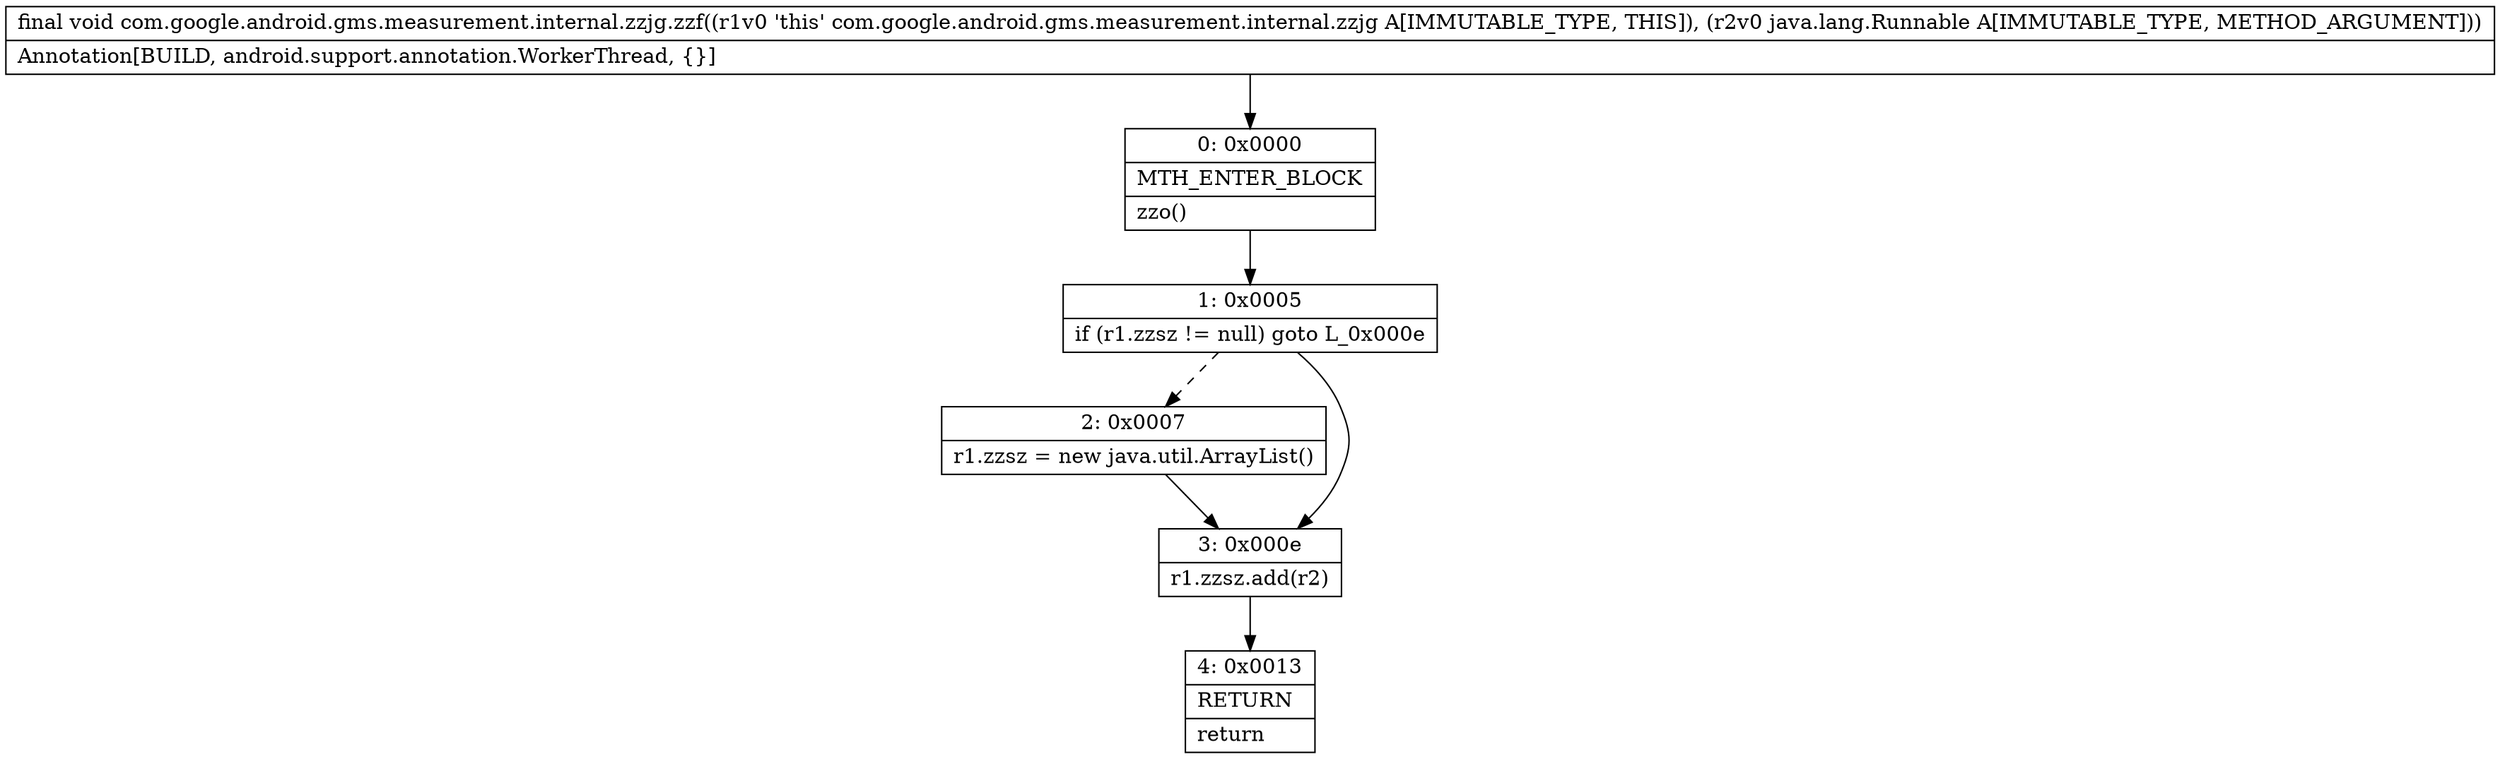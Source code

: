 digraph "CFG forcom.google.android.gms.measurement.internal.zzjg.zzf(Ljava\/lang\/Runnable;)V" {
Node_0 [shape=record,label="{0\:\ 0x0000|MTH_ENTER_BLOCK\l|zzo()\l}"];
Node_1 [shape=record,label="{1\:\ 0x0005|if (r1.zzsz != null) goto L_0x000e\l}"];
Node_2 [shape=record,label="{2\:\ 0x0007|r1.zzsz = new java.util.ArrayList()\l}"];
Node_3 [shape=record,label="{3\:\ 0x000e|r1.zzsz.add(r2)\l}"];
Node_4 [shape=record,label="{4\:\ 0x0013|RETURN\l|return\l}"];
MethodNode[shape=record,label="{final void com.google.android.gms.measurement.internal.zzjg.zzf((r1v0 'this' com.google.android.gms.measurement.internal.zzjg A[IMMUTABLE_TYPE, THIS]), (r2v0 java.lang.Runnable A[IMMUTABLE_TYPE, METHOD_ARGUMENT]))  | Annotation[BUILD, android.support.annotation.WorkerThread, \{\}]\l}"];
MethodNode -> Node_0;
Node_0 -> Node_1;
Node_1 -> Node_2[style=dashed];
Node_1 -> Node_3;
Node_2 -> Node_3;
Node_3 -> Node_4;
}

